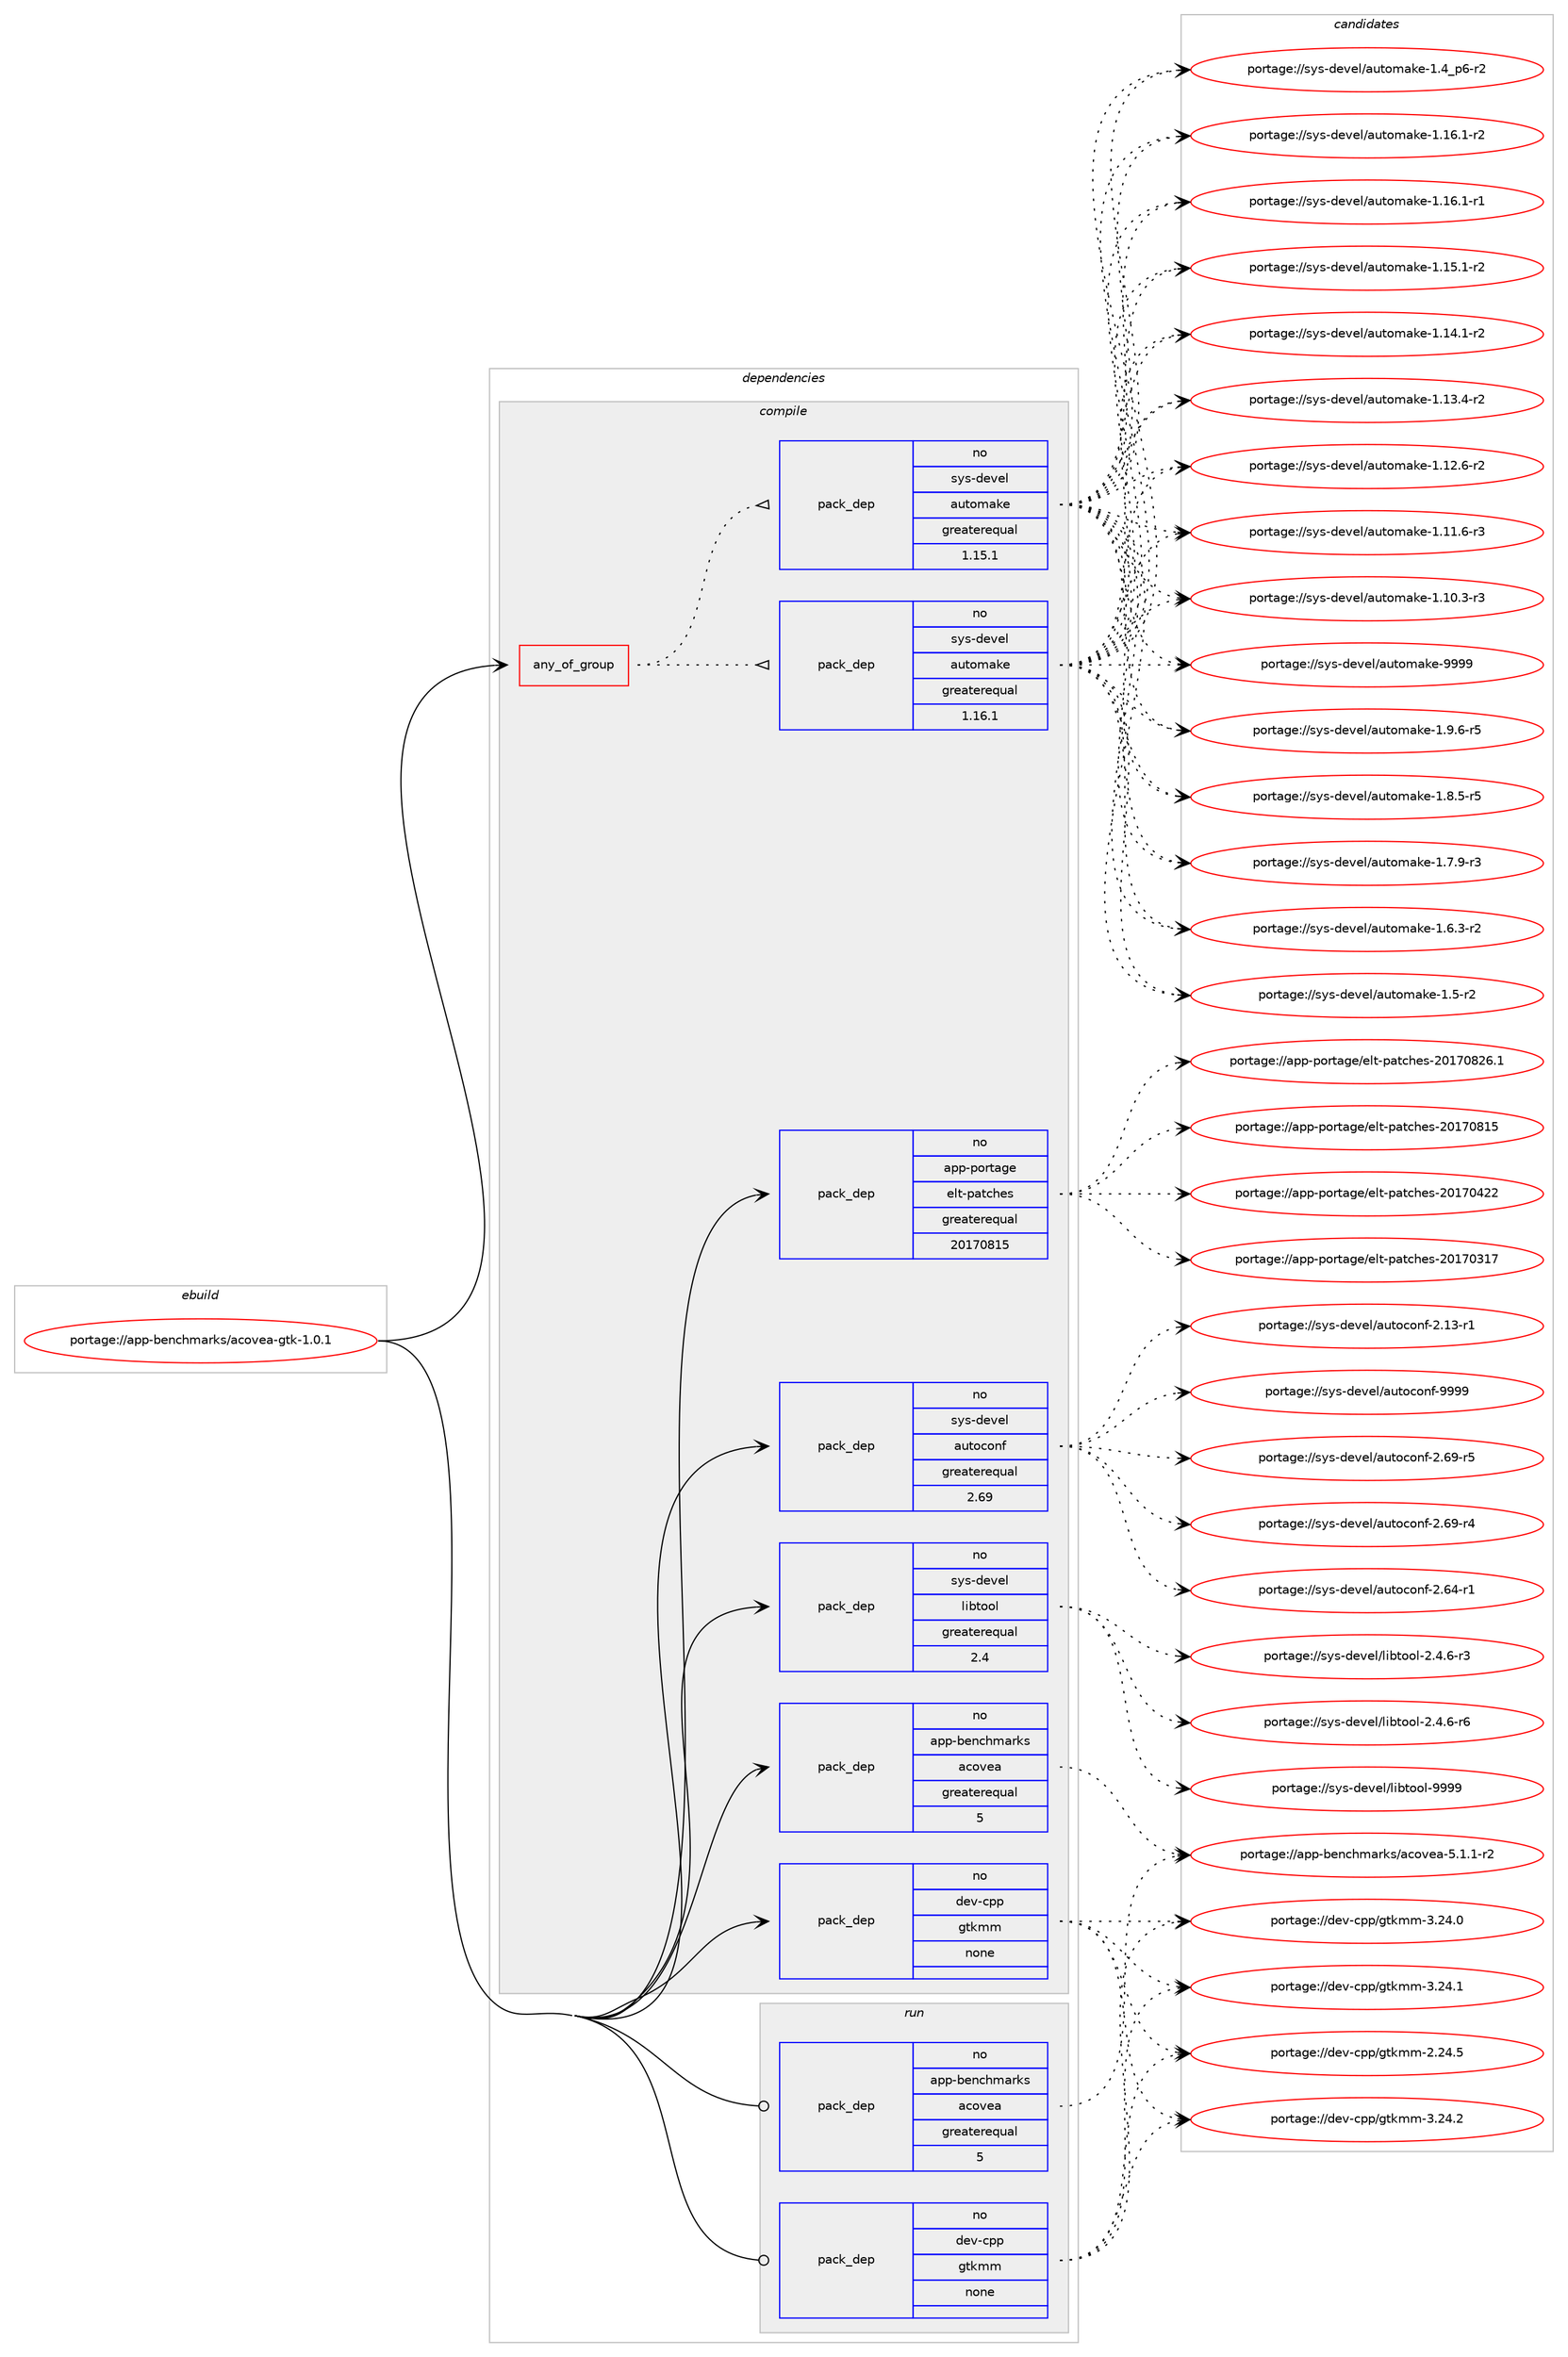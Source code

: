 digraph prolog {

# *************
# Graph options
# *************

newrank=true;
concentrate=true;
compound=true;
graph [rankdir=LR,fontname=Helvetica,fontsize=10,ranksep=1.5];#, ranksep=2.5, nodesep=0.2];
edge  [arrowhead=vee];
node  [fontname=Helvetica,fontsize=10];

# **********
# The ebuild
# **********

subgraph cluster_leftcol {
color=gray;
label=<<i>ebuild</i>>;
id [label="portage://app-benchmarks/acovea-gtk-1.0.1", color=red, width=4, href="../app-benchmarks/acovea-gtk-1.0.1.svg"];
}

# ****************
# The dependencies
# ****************

subgraph cluster_midcol {
color=gray;
label=<<i>dependencies</i>>;
subgraph cluster_compile {
fillcolor="#eeeeee";
style=filled;
label=<<i>compile</i>>;
subgraph any8296 {
dependency645004 [label=<<TABLE BORDER="0" CELLBORDER="1" CELLSPACING="0" CELLPADDING="4"><TR><TD CELLPADDING="10">any_of_group</TD></TR></TABLE>>, shape=none, color=red];subgraph pack484484 {
dependency645005 [label=<<TABLE BORDER="0" CELLBORDER="1" CELLSPACING="0" CELLPADDING="4" WIDTH="220"><TR><TD ROWSPAN="6" CELLPADDING="30">pack_dep</TD></TR><TR><TD WIDTH="110">no</TD></TR><TR><TD>sys-devel</TD></TR><TR><TD>automake</TD></TR><TR><TD>greaterequal</TD></TR><TR><TD>1.16.1</TD></TR></TABLE>>, shape=none, color=blue];
}
dependency645004:e -> dependency645005:w [weight=20,style="dotted",arrowhead="oinv"];
subgraph pack484485 {
dependency645006 [label=<<TABLE BORDER="0" CELLBORDER="1" CELLSPACING="0" CELLPADDING="4" WIDTH="220"><TR><TD ROWSPAN="6" CELLPADDING="30">pack_dep</TD></TR><TR><TD WIDTH="110">no</TD></TR><TR><TD>sys-devel</TD></TR><TR><TD>automake</TD></TR><TR><TD>greaterequal</TD></TR><TR><TD>1.15.1</TD></TR></TABLE>>, shape=none, color=blue];
}
dependency645004:e -> dependency645006:w [weight=20,style="dotted",arrowhead="oinv"];
}
id:e -> dependency645004:w [weight=20,style="solid",arrowhead="vee"];
subgraph pack484486 {
dependency645007 [label=<<TABLE BORDER="0" CELLBORDER="1" CELLSPACING="0" CELLPADDING="4" WIDTH="220"><TR><TD ROWSPAN="6" CELLPADDING="30">pack_dep</TD></TR><TR><TD WIDTH="110">no</TD></TR><TR><TD>app-benchmarks</TD></TR><TR><TD>acovea</TD></TR><TR><TD>greaterequal</TD></TR><TR><TD>5</TD></TR></TABLE>>, shape=none, color=blue];
}
id:e -> dependency645007:w [weight=20,style="solid",arrowhead="vee"];
subgraph pack484487 {
dependency645008 [label=<<TABLE BORDER="0" CELLBORDER="1" CELLSPACING="0" CELLPADDING="4" WIDTH="220"><TR><TD ROWSPAN="6" CELLPADDING="30">pack_dep</TD></TR><TR><TD WIDTH="110">no</TD></TR><TR><TD>app-portage</TD></TR><TR><TD>elt-patches</TD></TR><TR><TD>greaterequal</TD></TR><TR><TD>20170815</TD></TR></TABLE>>, shape=none, color=blue];
}
id:e -> dependency645008:w [weight=20,style="solid",arrowhead="vee"];
subgraph pack484488 {
dependency645009 [label=<<TABLE BORDER="0" CELLBORDER="1" CELLSPACING="0" CELLPADDING="4" WIDTH="220"><TR><TD ROWSPAN="6" CELLPADDING="30">pack_dep</TD></TR><TR><TD WIDTH="110">no</TD></TR><TR><TD>dev-cpp</TD></TR><TR><TD>gtkmm</TD></TR><TR><TD>none</TD></TR><TR><TD></TD></TR></TABLE>>, shape=none, color=blue];
}
id:e -> dependency645009:w [weight=20,style="solid",arrowhead="vee"];
subgraph pack484489 {
dependency645010 [label=<<TABLE BORDER="0" CELLBORDER="1" CELLSPACING="0" CELLPADDING="4" WIDTH="220"><TR><TD ROWSPAN="6" CELLPADDING="30">pack_dep</TD></TR><TR><TD WIDTH="110">no</TD></TR><TR><TD>sys-devel</TD></TR><TR><TD>autoconf</TD></TR><TR><TD>greaterequal</TD></TR><TR><TD>2.69</TD></TR></TABLE>>, shape=none, color=blue];
}
id:e -> dependency645010:w [weight=20,style="solid",arrowhead="vee"];
subgraph pack484490 {
dependency645011 [label=<<TABLE BORDER="0" CELLBORDER="1" CELLSPACING="0" CELLPADDING="4" WIDTH="220"><TR><TD ROWSPAN="6" CELLPADDING="30">pack_dep</TD></TR><TR><TD WIDTH="110">no</TD></TR><TR><TD>sys-devel</TD></TR><TR><TD>libtool</TD></TR><TR><TD>greaterequal</TD></TR><TR><TD>2.4</TD></TR></TABLE>>, shape=none, color=blue];
}
id:e -> dependency645011:w [weight=20,style="solid",arrowhead="vee"];
}
subgraph cluster_compileandrun {
fillcolor="#eeeeee";
style=filled;
label=<<i>compile and run</i>>;
}
subgraph cluster_run {
fillcolor="#eeeeee";
style=filled;
label=<<i>run</i>>;
subgraph pack484491 {
dependency645012 [label=<<TABLE BORDER="0" CELLBORDER="1" CELLSPACING="0" CELLPADDING="4" WIDTH="220"><TR><TD ROWSPAN="6" CELLPADDING="30">pack_dep</TD></TR><TR><TD WIDTH="110">no</TD></TR><TR><TD>app-benchmarks</TD></TR><TR><TD>acovea</TD></TR><TR><TD>greaterequal</TD></TR><TR><TD>5</TD></TR></TABLE>>, shape=none, color=blue];
}
id:e -> dependency645012:w [weight=20,style="solid",arrowhead="odot"];
subgraph pack484492 {
dependency645013 [label=<<TABLE BORDER="0" CELLBORDER="1" CELLSPACING="0" CELLPADDING="4" WIDTH="220"><TR><TD ROWSPAN="6" CELLPADDING="30">pack_dep</TD></TR><TR><TD WIDTH="110">no</TD></TR><TR><TD>dev-cpp</TD></TR><TR><TD>gtkmm</TD></TR><TR><TD>none</TD></TR><TR><TD></TD></TR></TABLE>>, shape=none, color=blue];
}
id:e -> dependency645013:w [weight=20,style="solid",arrowhead="odot"];
}
}

# **************
# The candidates
# **************

subgraph cluster_choices {
rank=same;
color=gray;
label=<<i>candidates</i>>;

subgraph choice484484 {
color=black;
nodesep=1;
choice115121115451001011181011084797117116111109971071014557575757 [label="portage://sys-devel/automake-9999", color=red, width=4,href="../sys-devel/automake-9999.svg"];
choice115121115451001011181011084797117116111109971071014549465746544511453 [label="portage://sys-devel/automake-1.9.6-r5", color=red, width=4,href="../sys-devel/automake-1.9.6-r5.svg"];
choice115121115451001011181011084797117116111109971071014549465646534511453 [label="portage://sys-devel/automake-1.8.5-r5", color=red, width=4,href="../sys-devel/automake-1.8.5-r5.svg"];
choice115121115451001011181011084797117116111109971071014549465546574511451 [label="portage://sys-devel/automake-1.7.9-r3", color=red, width=4,href="../sys-devel/automake-1.7.9-r3.svg"];
choice115121115451001011181011084797117116111109971071014549465446514511450 [label="portage://sys-devel/automake-1.6.3-r2", color=red, width=4,href="../sys-devel/automake-1.6.3-r2.svg"];
choice11512111545100101118101108479711711611110997107101454946534511450 [label="portage://sys-devel/automake-1.5-r2", color=red, width=4,href="../sys-devel/automake-1.5-r2.svg"];
choice115121115451001011181011084797117116111109971071014549465295112544511450 [label="portage://sys-devel/automake-1.4_p6-r2", color=red, width=4,href="../sys-devel/automake-1.4_p6-r2.svg"];
choice11512111545100101118101108479711711611110997107101454946495446494511450 [label="portage://sys-devel/automake-1.16.1-r2", color=red, width=4,href="../sys-devel/automake-1.16.1-r2.svg"];
choice11512111545100101118101108479711711611110997107101454946495446494511449 [label="portage://sys-devel/automake-1.16.1-r1", color=red, width=4,href="../sys-devel/automake-1.16.1-r1.svg"];
choice11512111545100101118101108479711711611110997107101454946495346494511450 [label="portage://sys-devel/automake-1.15.1-r2", color=red, width=4,href="../sys-devel/automake-1.15.1-r2.svg"];
choice11512111545100101118101108479711711611110997107101454946495246494511450 [label="portage://sys-devel/automake-1.14.1-r2", color=red, width=4,href="../sys-devel/automake-1.14.1-r2.svg"];
choice11512111545100101118101108479711711611110997107101454946495146524511450 [label="portage://sys-devel/automake-1.13.4-r2", color=red, width=4,href="../sys-devel/automake-1.13.4-r2.svg"];
choice11512111545100101118101108479711711611110997107101454946495046544511450 [label="portage://sys-devel/automake-1.12.6-r2", color=red, width=4,href="../sys-devel/automake-1.12.6-r2.svg"];
choice11512111545100101118101108479711711611110997107101454946494946544511451 [label="portage://sys-devel/automake-1.11.6-r3", color=red, width=4,href="../sys-devel/automake-1.11.6-r3.svg"];
choice11512111545100101118101108479711711611110997107101454946494846514511451 [label="portage://sys-devel/automake-1.10.3-r3", color=red, width=4,href="../sys-devel/automake-1.10.3-r3.svg"];
dependency645005:e -> choice115121115451001011181011084797117116111109971071014557575757:w [style=dotted,weight="100"];
dependency645005:e -> choice115121115451001011181011084797117116111109971071014549465746544511453:w [style=dotted,weight="100"];
dependency645005:e -> choice115121115451001011181011084797117116111109971071014549465646534511453:w [style=dotted,weight="100"];
dependency645005:e -> choice115121115451001011181011084797117116111109971071014549465546574511451:w [style=dotted,weight="100"];
dependency645005:e -> choice115121115451001011181011084797117116111109971071014549465446514511450:w [style=dotted,weight="100"];
dependency645005:e -> choice11512111545100101118101108479711711611110997107101454946534511450:w [style=dotted,weight="100"];
dependency645005:e -> choice115121115451001011181011084797117116111109971071014549465295112544511450:w [style=dotted,weight="100"];
dependency645005:e -> choice11512111545100101118101108479711711611110997107101454946495446494511450:w [style=dotted,weight="100"];
dependency645005:e -> choice11512111545100101118101108479711711611110997107101454946495446494511449:w [style=dotted,weight="100"];
dependency645005:e -> choice11512111545100101118101108479711711611110997107101454946495346494511450:w [style=dotted,weight="100"];
dependency645005:e -> choice11512111545100101118101108479711711611110997107101454946495246494511450:w [style=dotted,weight="100"];
dependency645005:e -> choice11512111545100101118101108479711711611110997107101454946495146524511450:w [style=dotted,weight="100"];
dependency645005:e -> choice11512111545100101118101108479711711611110997107101454946495046544511450:w [style=dotted,weight="100"];
dependency645005:e -> choice11512111545100101118101108479711711611110997107101454946494946544511451:w [style=dotted,weight="100"];
dependency645005:e -> choice11512111545100101118101108479711711611110997107101454946494846514511451:w [style=dotted,weight="100"];
}
subgraph choice484485 {
color=black;
nodesep=1;
choice115121115451001011181011084797117116111109971071014557575757 [label="portage://sys-devel/automake-9999", color=red, width=4,href="../sys-devel/automake-9999.svg"];
choice115121115451001011181011084797117116111109971071014549465746544511453 [label="portage://sys-devel/automake-1.9.6-r5", color=red, width=4,href="../sys-devel/automake-1.9.6-r5.svg"];
choice115121115451001011181011084797117116111109971071014549465646534511453 [label="portage://sys-devel/automake-1.8.5-r5", color=red, width=4,href="../sys-devel/automake-1.8.5-r5.svg"];
choice115121115451001011181011084797117116111109971071014549465546574511451 [label="portage://sys-devel/automake-1.7.9-r3", color=red, width=4,href="../sys-devel/automake-1.7.9-r3.svg"];
choice115121115451001011181011084797117116111109971071014549465446514511450 [label="portage://sys-devel/automake-1.6.3-r2", color=red, width=4,href="../sys-devel/automake-1.6.3-r2.svg"];
choice11512111545100101118101108479711711611110997107101454946534511450 [label="portage://sys-devel/automake-1.5-r2", color=red, width=4,href="../sys-devel/automake-1.5-r2.svg"];
choice115121115451001011181011084797117116111109971071014549465295112544511450 [label="portage://sys-devel/automake-1.4_p6-r2", color=red, width=4,href="../sys-devel/automake-1.4_p6-r2.svg"];
choice11512111545100101118101108479711711611110997107101454946495446494511450 [label="portage://sys-devel/automake-1.16.1-r2", color=red, width=4,href="../sys-devel/automake-1.16.1-r2.svg"];
choice11512111545100101118101108479711711611110997107101454946495446494511449 [label="portage://sys-devel/automake-1.16.1-r1", color=red, width=4,href="../sys-devel/automake-1.16.1-r1.svg"];
choice11512111545100101118101108479711711611110997107101454946495346494511450 [label="portage://sys-devel/automake-1.15.1-r2", color=red, width=4,href="../sys-devel/automake-1.15.1-r2.svg"];
choice11512111545100101118101108479711711611110997107101454946495246494511450 [label="portage://sys-devel/automake-1.14.1-r2", color=red, width=4,href="../sys-devel/automake-1.14.1-r2.svg"];
choice11512111545100101118101108479711711611110997107101454946495146524511450 [label="portage://sys-devel/automake-1.13.4-r2", color=red, width=4,href="../sys-devel/automake-1.13.4-r2.svg"];
choice11512111545100101118101108479711711611110997107101454946495046544511450 [label="portage://sys-devel/automake-1.12.6-r2", color=red, width=4,href="../sys-devel/automake-1.12.6-r2.svg"];
choice11512111545100101118101108479711711611110997107101454946494946544511451 [label="portage://sys-devel/automake-1.11.6-r3", color=red, width=4,href="../sys-devel/automake-1.11.6-r3.svg"];
choice11512111545100101118101108479711711611110997107101454946494846514511451 [label="portage://sys-devel/automake-1.10.3-r3", color=red, width=4,href="../sys-devel/automake-1.10.3-r3.svg"];
dependency645006:e -> choice115121115451001011181011084797117116111109971071014557575757:w [style=dotted,weight="100"];
dependency645006:e -> choice115121115451001011181011084797117116111109971071014549465746544511453:w [style=dotted,weight="100"];
dependency645006:e -> choice115121115451001011181011084797117116111109971071014549465646534511453:w [style=dotted,weight="100"];
dependency645006:e -> choice115121115451001011181011084797117116111109971071014549465546574511451:w [style=dotted,weight="100"];
dependency645006:e -> choice115121115451001011181011084797117116111109971071014549465446514511450:w [style=dotted,weight="100"];
dependency645006:e -> choice11512111545100101118101108479711711611110997107101454946534511450:w [style=dotted,weight="100"];
dependency645006:e -> choice115121115451001011181011084797117116111109971071014549465295112544511450:w [style=dotted,weight="100"];
dependency645006:e -> choice11512111545100101118101108479711711611110997107101454946495446494511450:w [style=dotted,weight="100"];
dependency645006:e -> choice11512111545100101118101108479711711611110997107101454946495446494511449:w [style=dotted,weight="100"];
dependency645006:e -> choice11512111545100101118101108479711711611110997107101454946495346494511450:w [style=dotted,weight="100"];
dependency645006:e -> choice11512111545100101118101108479711711611110997107101454946495246494511450:w [style=dotted,weight="100"];
dependency645006:e -> choice11512111545100101118101108479711711611110997107101454946495146524511450:w [style=dotted,weight="100"];
dependency645006:e -> choice11512111545100101118101108479711711611110997107101454946495046544511450:w [style=dotted,weight="100"];
dependency645006:e -> choice11512111545100101118101108479711711611110997107101454946494946544511451:w [style=dotted,weight="100"];
dependency645006:e -> choice11512111545100101118101108479711711611110997107101454946494846514511451:w [style=dotted,weight="100"];
}
subgraph choice484486 {
color=black;
nodesep=1;
choice9711211245981011109910410997114107115479799111118101974553464946494511450 [label="portage://app-benchmarks/acovea-5.1.1-r2", color=red, width=4,href="../app-benchmarks/acovea-5.1.1-r2.svg"];
dependency645007:e -> choice9711211245981011109910410997114107115479799111118101974553464946494511450:w [style=dotted,weight="100"];
}
subgraph choice484487 {
color=black;
nodesep=1;
choice971121124511211111411697103101471011081164511297116991041011154550484955485650544649 [label="portage://app-portage/elt-patches-20170826.1", color=red, width=4,href="../app-portage/elt-patches-20170826.1.svg"];
choice97112112451121111141169710310147101108116451129711699104101115455048495548564953 [label="portage://app-portage/elt-patches-20170815", color=red, width=4,href="../app-portage/elt-patches-20170815.svg"];
choice97112112451121111141169710310147101108116451129711699104101115455048495548525050 [label="portage://app-portage/elt-patches-20170422", color=red, width=4,href="../app-portage/elt-patches-20170422.svg"];
choice97112112451121111141169710310147101108116451129711699104101115455048495548514955 [label="portage://app-portage/elt-patches-20170317", color=red, width=4,href="../app-portage/elt-patches-20170317.svg"];
dependency645008:e -> choice971121124511211111411697103101471011081164511297116991041011154550484955485650544649:w [style=dotted,weight="100"];
dependency645008:e -> choice97112112451121111141169710310147101108116451129711699104101115455048495548564953:w [style=dotted,weight="100"];
dependency645008:e -> choice97112112451121111141169710310147101108116451129711699104101115455048495548525050:w [style=dotted,weight="100"];
dependency645008:e -> choice97112112451121111141169710310147101108116451129711699104101115455048495548514955:w [style=dotted,weight="100"];
}
subgraph choice484488 {
color=black;
nodesep=1;
choice10010111845991121124710311610710910945514650524650 [label="portage://dev-cpp/gtkmm-3.24.2", color=red, width=4,href="../dev-cpp/gtkmm-3.24.2.svg"];
choice10010111845991121124710311610710910945514650524649 [label="portage://dev-cpp/gtkmm-3.24.1", color=red, width=4,href="../dev-cpp/gtkmm-3.24.1.svg"];
choice10010111845991121124710311610710910945514650524648 [label="portage://dev-cpp/gtkmm-3.24.0", color=red, width=4,href="../dev-cpp/gtkmm-3.24.0.svg"];
choice10010111845991121124710311610710910945504650524653 [label="portage://dev-cpp/gtkmm-2.24.5", color=red, width=4,href="../dev-cpp/gtkmm-2.24.5.svg"];
dependency645009:e -> choice10010111845991121124710311610710910945514650524650:w [style=dotted,weight="100"];
dependency645009:e -> choice10010111845991121124710311610710910945514650524649:w [style=dotted,weight="100"];
dependency645009:e -> choice10010111845991121124710311610710910945514650524648:w [style=dotted,weight="100"];
dependency645009:e -> choice10010111845991121124710311610710910945504650524653:w [style=dotted,weight="100"];
}
subgraph choice484489 {
color=black;
nodesep=1;
choice115121115451001011181011084797117116111991111101024557575757 [label="portage://sys-devel/autoconf-9999", color=red, width=4,href="../sys-devel/autoconf-9999.svg"];
choice1151211154510010111810110847971171161119911111010245504654574511453 [label="portage://sys-devel/autoconf-2.69-r5", color=red, width=4,href="../sys-devel/autoconf-2.69-r5.svg"];
choice1151211154510010111810110847971171161119911111010245504654574511452 [label="portage://sys-devel/autoconf-2.69-r4", color=red, width=4,href="../sys-devel/autoconf-2.69-r4.svg"];
choice1151211154510010111810110847971171161119911111010245504654524511449 [label="portage://sys-devel/autoconf-2.64-r1", color=red, width=4,href="../sys-devel/autoconf-2.64-r1.svg"];
choice1151211154510010111810110847971171161119911111010245504649514511449 [label="portage://sys-devel/autoconf-2.13-r1", color=red, width=4,href="../sys-devel/autoconf-2.13-r1.svg"];
dependency645010:e -> choice115121115451001011181011084797117116111991111101024557575757:w [style=dotted,weight="100"];
dependency645010:e -> choice1151211154510010111810110847971171161119911111010245504654574511453:w [style=dotted,weight="100"];
dependency645010:e -> choice1151211154510010111810110847971171161119911111010245504654574511452:w [style=dotted,weight="100"];
dependency645010:e -> choice1151211154510010111810110847971171161119911111010245504654524511449:w [style=dotted,weight="100"];
dependency645010:e -> choice1151211154510010111810110847971171161119911111010245504649514511449:w [style=dotted,weight="100"];
}
subgraph choice484490 {
color=black;
nodesep=1;
choice1151211154510010111810110847108105981161111111084557575757 [label="portage://sys-devel/libtool-9999", color=red, width=4,href="../sys-devel/libtool-9999.svg"];
choice1151211154510010111810110847108105981161111111084550465246544511454 [label="portage://sys-devel/libtool-2.4.6-r6", color=red, width=4,href="../sys-devel/libtool-2.4.6-r6.svg"];
choice1151211154510010111810110847108105981161111111084550465246544511451 [label="portage://sys-devel/libtool-2.4.6-r3", color=red, width=4,href="../sys-devel/libtool-2.4.6-r3.svg"];
dependency645011:e -> choice1151211154510010111810110847108105981161111111084557575757:w [style=dotted,weight="100"];
dependency645011:e -> choice1151211154510010111810110847108105981161111111084550465246544511454:w [style=dotted,weight="100"];
dependency645011:e -> choice1151211154510010111810110847108105981161111111084550465246544511451:w [style=dotted,weight="100"];
}
subgraph choice484491 {
color=black;
nodesep=1;
choice9711211245981011109910410997114107115479799111118101974553464946494511450 [label="portage://app-benchmarks/acovea-5.1.1-r2", color=red, width=4,href="../app-benchmarks/acovea-5.1.1-r2.svg"];
dependency645012:e -> choice9711211245981011109910410997114107115479799111118101974553464946494511450:w [style=dotted,weight="100"];
}
subgraph choice484492 {
color=black;
nodesep=1;
choice10010111845991121124710311610710910945514650524650 [label="portage://dev-cpp/gtkmm-3.24.2", color=red, width=4,href="../dev-cpp/gtkmm-3.24.2.svg"];
choice10010111845991121124710311610710910945514650524649 [label="portage://dev-cpp/gtkmm-3.24.1", color=red, width=4,href="../dev-cpp/gtkmm-3.24.1.svg"];
choice10010111845991121124710311610710910945514650524648 [label="portage://dev-cpp/gtkmm-3.24.0", color=red, width=4,href="../dev-cpp/gtkmm-3.24.0.svg"];
choice10010111845991121124710311610710910945504650524653 [label="portage://dev-cpp/gtkmm-2.24.5", color=red, width=4,href="../dev-cpp/gtkmm-2.24.5.svg"];
dependency645013:e -> choice10010111845991121124710311610710910945514650524650:w [style=dotted,weight="100"];
dependency645013:e -> choice10010111845991121124710311610710910945514650524649:w [style=dotted,weight="100"];
dependency645013:e -> choice10010111845991121124710311610710910945514650524648:w [style=dotted,weight="100"];
dependency645013:e -> choice10010111845991121124710311610710910945504650524653:w [style=dotted,weight="100"];
}
}

}
